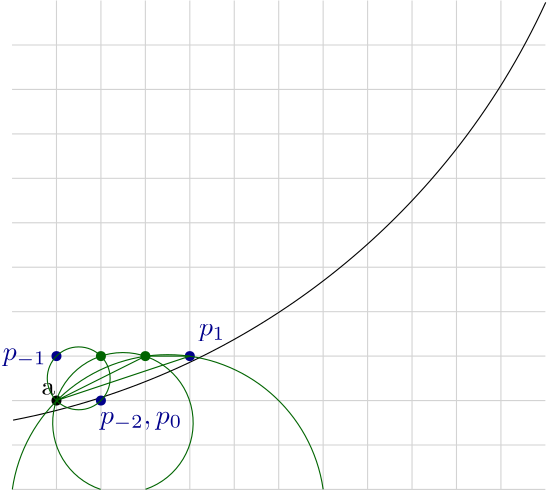 <?xml version="1.0"?>
<!DOCTYPE ipe SYSTEM "ipe.dtd">
<ipe version="70005" creator="Ipe 7.1.1">
<info created="D:20130603161025" modified="D:20130603162216"/>
<ipestyle name="basic">
<symbol name="arrow/arc(spx)">
<path stroke="sym-stroke" fill="sym-stroke" pen="sym-pen">
0 0 m
-1 0.333 l
-1 -0.333 l
h
</path>
</symbol>
<symbol name="arrow/farc(spx)">
<path stroke="sym-stroke" fill="white" pen="sym-pen">
0 0 m
-1 0.333 l
-1 -0.333 l
h
</path>
</symbol>
<symbol name="mark/circle(sx)" transformations="translations">
<path fill="sym-stroke">
0.6 0 0 0.6 0 0 e
0.4 0 0 0.4 0 0 e
</path>
</symbol>
<symbol name="mark/disk(sx)" transformations="translations">
<path fill="sym-stroke">
0.6 0 0 0.6 0 0 e
</path>
</symbol>
<symbol name="mark/fdisk(sfx)" transformations="translations">
<group>
<path fill="sym-fill">
0.5 0 0 0.5 0 0 e
</path>
<path fill="sym-stroke" fillrule="eofill">
0.6 0 0 0.6 0 0 e
0.4 0 0 0.4 0 0 e
</path>
</group>
</symbol>
<symbol name="mark/box(sx)" transformations="translations">
<path fill="sym-stroke" fillrule="eofill">
-0.6 -0.6 m
0.6 -0.6 l
0.6 0.6 l
-0.6 0.6 l
h
-0.4 -0.4 m
0.4 -0.4 l
0.4 0.4 l
-0.4 0.4 l
h
</path>
</symbol>
<symbol name="mark/square(sx)" transformations="translations">
<path fill="sym-stroke">
-0.6 -0.6 m
0.6 -0.6 l
0.6 0.6 l
-0.6 0.6 l
h
</path>
</symbol>
<symbol name="mark/fsquare(sfx)" transformations="translations">
<group>
<path fill="sym-fill">
-0.5 -0.5 m
0.5 -0.5 l
0.5 0.5 l
-0.5 0.5 l
h
</path>
<path fill="sym-stroke" fillrule="eofill">
-0.6 -0.6 m
0.6 -0.6 l
0.6 0.6 l
-0.6 0.6 l
h
-0.4 -0.4 m
0.4 -0.4 l
0.4 0.4 l
-0.4 0.4 l
h
</path>
</group>
</symbol>
<symbol name="mark/cross(sx)" transformations="translations">
<group>
<path fill="sym-stroke">
-0.43 -0.57 m
0.57 0.43 l
0.43 0.57 l
-0.57 -0.43 l
h
</path>
<path fill="sym-stroke">
-0.43 0.57 m
0.57 -0.43 l
0.43 -0.57 l
-0.57 0.43 l
h
</path>
</group>
</symbol>
<symbol name="arrow/fnormal(spx)">
<path stroke="sym-stroke" fill="white" pen="sym-pen">
0 0 m
-1 0.333 l
-1 -0.333 l
h
</path>
</symbol>
<symbol name="arrow/pointed(spx)">
<path stroke="sym-stroke" fill="sym-stroke" pen="sym-pen">
0 0 m
-1 0.333 l
-0.8 0 l
-1 -0.333 l
h
</path>
</symbol>
<symbol name="arrow/fpointed(spx)">
<path stroke="sym-stroke" fill="white" pen="sym-pen">
0 0 m
-1 0.333 l
-0.8 0 l
-1 -0.333 l
h
</path>
</symbol>
<symbol name="arrow/linear(spx)">
<path stroke="sym-stroke" pen="sym-pen">
-1 0.333 m
0 0 l
-1 -0.333 l
</path>
</symbol>
<symbol name="arrow/fdouble(spx)">
<path stroke="sym-stroke" fill="white" pen="sym-pen">
0 0 m
-1 0.333 l
-1 -0.333 l
h
-1 0 m
-2 0.333 l
-2 -0.333 l
h
</path>
</symbol>
<symbol name="arrow/double(spx)">
<path stroke="sym-stroke" fill="sym-stroke" pen="sym-pen">
0 0 m
-1 0.333 l
-1 -0.333 l
h
-1 0 m
-2 0.333 l
-2 -0.333 l
h
</path>
</symbol>
<pen name="heavier" value="0.8"/>
<pen name="fat" value="1.2"/>
<pen name="ultrafat" value="2"/>
<symbolsize name="large" value="5"/>
<symbolsize name="small" value="2"/>
<symbolsize name="tiny" value="1.1"/>
<arrowsize name="large" value="10"/>
<arrowsize name="small" value="5"/>
<arrowsize name="tiny" value="3"/>
<color name="red" value="1 0 0"/>
<color name="green" value="0 1 0"/>
<color name="blue" value="0 0 1"/>
<color name="yellow" value="1 1 0"/>
<color name="orange" value="1 0.647 0"/>
<color name="gold" value="1 0.843 0"/>
<color name="purple" value="0.627 0.125 0.941"/>
<color name="gray" value="0.745"/>
<color name="brown" value="0.647 0.165 0.165"/>
<color name="navy" value="0 0 0.502"/>
<color name="pink" value="1 0.753 0.796"/>
<color name="seagreen" value="0.18 0.545 0.341"/>
<color name="turquoise" value="0.251 0.878 0.816"/>
<color name="violet" value="0.933 0.51 0.933"/>
<color name="darkblue" value="0 0 0.545"/>
<color name="darkcyan" value="0 0.545 0.545"/>
<color name="darkgray" value="0.663"/>
<color name="darkgreen" value="0 0.392 0"/>
<color name="darkmagenta" value="0.545 0 0.545"/>
<color name="darkorange" value="1 0.549 0"/>
<color name="darkred" value="0.545 0 0"/>
<color name="lightblue" value="0.678 0.847 0.902"/>
<color name="lightcyan" value="0.878 1 1"/>
<color name="lightgray" value="0.827"/>
<color name="lightgreen" value="0.565 0.933 0.565"/>
<color name="lightyellow" value="1 1 0.878"/>
<dashstyle name="dashed" value="[4] 0"/>
<dashstyle name="dotted" value="[1 3] 0"/>
<dashstyle name="dash dotted" value="[4 2 1 2] 0"/>
<dashstyle name="dash dot dotted" value="[4 2 1 2 1 2] 0"/>
<textsize name="large" value="\large"/>
<textsize name="Large" value="\Large"/>
<textsize name="LARGE" value="\LARGE"/>
<textsize name="huge" value="\huge"/>
<textsize name="Huge" value="\Huge"/>
<textsize name="small" value="\small"/>
<textsize name="footnote" value="\footnotesize"/>
<textsize name="tiny" value="\tiny"/>
<textstyle name="center" begin="\begin{center}" end="\end{center}"/>
<textstyle name="itemize" begin="\begin{itemize}" end="\end{itemize}"/>
<textstyle name="item" begin="\begin{itemize}\item{}" end="\end{itemize}"/>
<gridsize name="4 pts" value="4"/>
<gridsize name="8 pts (~3 mm)" value="8"/>
<gridsize name="16 pts (~6 mm)" value="16"/>
<gridsize name="32 pts (~12 mm)" value="32"/>
<gridsize name="10 pts (~3.5 mm)" value="10"/>
<gridsize name="20 pts (~7 mm)" value="20"/>
<gridsize name="14 pts (~5 mm)" value="14"/>
<gridsize name="28 pts (~10 mm)" value="28"/>
<gridsize name="56 pts (~20 mm)" value="56"/>
<anglesize name="90 deg" value="90"/>
<anglesize name="60 deg" value="60"/>
<anglesize name="45 deg" value="45"/>
<anglesize name="30 deg" value="30"/>
<anglesize name="22.5 deg" value="22.5"/>
<tiling name="falling" angle="-60" step="4" width="1"/>
<tiling name="rising" angle="30" step="4" width="1"/>
</ipestyle>
<page>
<layer name="alpha"/>
<layer name="beta"/>
<view layers="alpha beta" active="beta"/>
<path layer="beta" stroke="lightgray">
304 240 m
304 256 l
</path>
<path stroke="lightgray">
288 240 m
288 256 l
</path>
<path stroke="lightgray">
272 240 m
272 256 l
</path>
<path stroke="lightgray">
256 240 m
256 256 l
</path>
<path stroke="lightgray">
208 240 m
208 256 l
</path>
<path stroke="lightgray">
384 240 m
192 240 l
</path>
<path stroke="lightgray">
240 240 m
240 256 l
</path>
<path stroke="lightgray">
224 240 m
224 256 l
</path>
<path layer="alpha" stroke="lightgray">
384 400 m
192 400 l
</path>
<path stroke="lightgray">
192 384 m
384 384 l
</path>
<path stroke="lightgray">
384 368 m
192 368 l
</path>
<path stroke="lightgray">
192 352 m
384 352 l
</path>
<path stroke="lightgray">
384 336 m
192 336 l
</path>
<path stroke="lightgray">
192 320 m
384 320 l
</path>
<path stroke="lightgray">
384 304 m
192 304 l
</path>
<path stroke="lightgray">
192 288 m
384 288 l
</path>
<path stroke="lightgray">
384 272 m
192 272 l
</path>
<path stroke="lightgray">
208 416 m
208 256 l
</path>
<path stroke="lightgray">
224 256 m
224 416 l
</path>
<path stroke="lightgray">
240 416 m
240 256 l
</path>
<path stroke="lightgray">
256 256 m
256 416 l
</path>
<path stroke="lightgray">
272 416 m
272 256 l
</path>
<path stroke="lightgray">
288 256 m
288 416 l
</path>
<path stroke="lightgray">
304 416 m
304 256 l
</path>
<path stroke="lightgray">
320 256 m
320 416 l
</path>
<path stroke="lightgray">
336 416 m
336 256 l
</path>
<path stroke="lightgray">
352 416 m
352 256 l
</path>
<path stroke="lightgray">
368 256 m
368 416 l
</path>
<path stroke="black">
384.122 415.343 m
266.571 0 0 -266.571 141.927 526.703 192.376 264.95 a
</path>
<use name="mark/disk(sx)" pos="208 272" size="normal" stroke="black"/>
<text matrix="1 0 0 1 14.711 -7.19206" transformations="translations" pos="187.799 281.295" stroke="black" type="label" width="4.981" height="4.289" depth="0" valign="baseline">a</text>
<text layer="beta" transformations="translations" pos="223.647 263.661" stroke="darkblue" type="label" width="29.618" height="4.294" depth="2.32" valign="baseline">$p_{-2}, p_{0}$</text>
<text matrix="1 0 0 1 -6.86515 -12.0957" transformations="translations" pos="195.533 298.641" stroke="darkblue" type="label" width="15.708" height="4.294" depth="2.32" valign="baseline">$p_{-1}$</text>
<use name="mark/disk(sx)" pos="224 272" size="normal" stroke="darkblue"/>
<use name="mark/disk(sx)" pos="208 288" size="normal" stroke="darkblue"/>
<text matrix="1 0 0 1 16.0187 -5.88441" transformations="translations" pos="243.262 301.256" stroke="darkblue" type="label" width="9.482" height="4.297" depth="1.93" valign="baseline">$p_{1}$</text>
<use name="mark/disk(sx)" pos="256 288" size="normal" stroke="darkblue"/>
<path stroke="darkgreen">
208 272 m
256 288 l
240 288 l
208 272 l
</path>
<use name="mark/disk(sx)" pos="240 288" size="normal" stroke="darkgreen"/>
<use name="mark/disk(sx)" pos="224 288" size="normal" stroke="darkgreen"/>
<path stroke="darkgreen">
11.3137 0 0 11.3137 216 280 e
</path>
<path stroke="lightgray">
192 256 m
384 256 l
</path>
<path stroke="lightgray">
320 240 m
320 256 l
</path>
<path stroke="lightgray">
336 240 m
336 256 l
</path>
<path stroke="lightgray">
352 240 m
352 256 l
</path>
<path stroke="lightgray">
368 240 m
368 256 l
</path>
<path stroke="darkgreen">
192.102 240.007 m
56.5265 0 0 -56.5265 248.057 231.986 304.007 240.035 a
</path>
<path stroke="darkgreen">
223.891 240.018 m
25.2834 0 0 -25.2834 231.922 263.992 240.056 240.053 a
</path>
</page>
</ipe>
